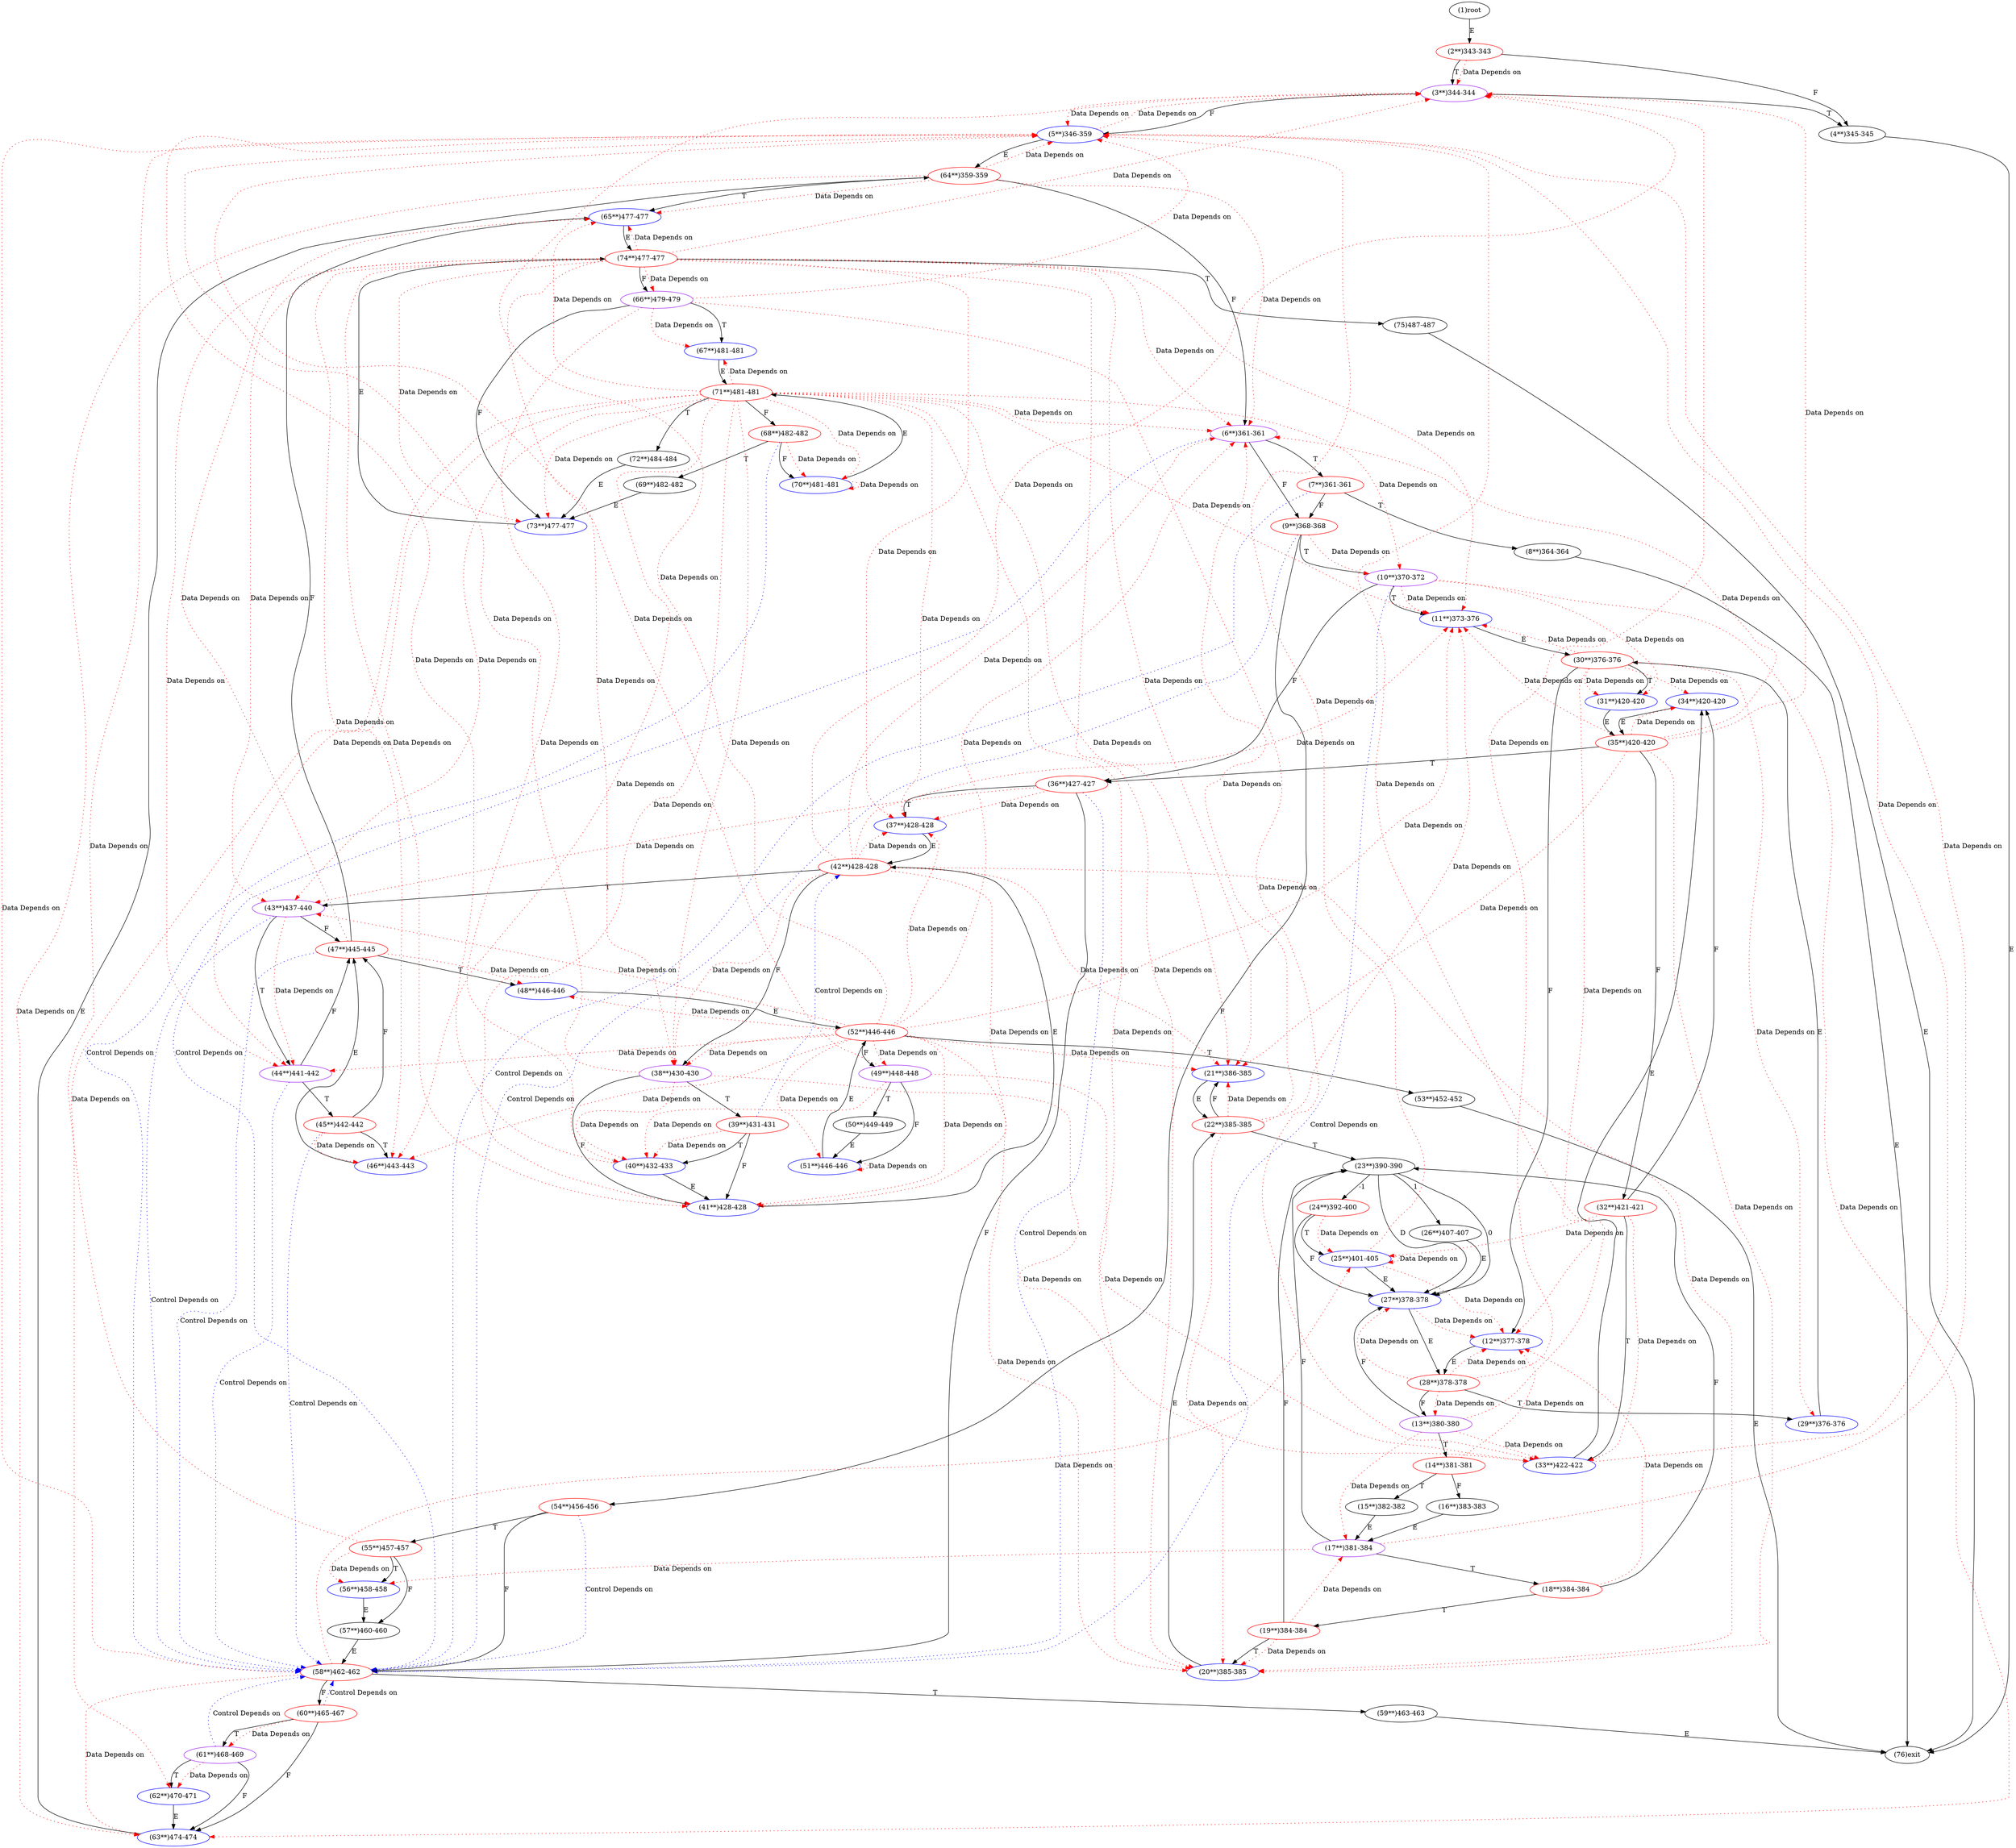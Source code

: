 digraph "" { 
1[ label="(1)root"];
2[ label="(2**)343-343",color=red];
3[ label="(3**)344-344",color=purple];
4[ label="(4**)345-345"];
5[ label="(5**)346-359",color=blue];
6[ label="(6**)361-361",color=purple];
7[ label="(7**)361-361",color=red];
8[ label="(8**)364-364"];
9[ label="(9**)368-368",color=red];
10[ label="(10**)370-372",color=purple];
11[ label="(11**)373-376",color=blue];
12[ label="(12**)377-378",color=blue];
13[ label="(13**)380-380",color=purple];
14[ label="(14**)381-381",color=red];
15[ label="(15**)382-382"];
17[ label="(17**)381-384",color=purple];
16[ label="(16**)383-383"];
19[ label="(19**)384-384",color=red];
18[ label="(18**)384-384",color=red];
21[ label="(21**)386-385",color=blue];
20[ label="(20**)385-385",color=blue];
23[ label="(23**)390-390"];
22[ label="(22**)385-385",color=red];
25[ label="(25**)401-405",color=blue];
24[ label="(24**)392-400",color=red];
27[ label="(27**)378-378",color=blue];
26[ label="(26**)407-407"];
29[ label="(29**)376-376",color=blue];
28[ label="(28**)378-378",color=red];
31[ label="(31**)420-420",color=blue];
30[ label="(30**)376-376",color=red];
34[ label="(34**)420-420",color=blue];
35[ label="(35**)420-420",color=red];
32[ label="(32**)421-421",color=red];
33[ label="(33**)422-422",color=blue];
38[ label="(38**)430-430",color=purple];
39[ label="(39**)431-431",color=red];
36[ label="(36**)427-427",color=red];
37[ label="(37**)428-428",color=blue];
42[ label="(42**)428-428",color=red];
43[ label="(43**)437-440",color=purple];
40[ label="(40**)432-433",color=blue];
41[ label="(41**)428-428",color=blue];
46[ label="(46**)443-443",color=blue];
47[ label="(47**)445-445",color=red];
44[ label="(44**)441-442",color=purple];
45[ label="(45**)442-442",color=red];
51[ label="(51**)446-446",color=blue];
50[ label="(50**)449-449"];
49[ label="(49**)448-448",color=purple];
48[ label="(48**)446-446",color=blue];
55[ label="(55**)457-457",color=red];
54[ label="(54**)456-456",color=red];
53[ label="(53**)452-452"];
52[ label="(52**)446-446",color=red];
59[ label="(59**)463-463"];
58[ label="(58**)462-462",color=red];
57[ label="(57**)460-460"];
56[ label="(56**)458-458",color=blue];
63[ label="(63**)474-474",color=blue];
62[ label="(62**)470-471",color=blue];
61[ label="(61**)468-469",color=purple];
60[ label="(60**)465-467",color=red];
68[ label="(68**)482-482",color=red];
69[ label="(69**)482-482"];
70[ label="(70**)481-481",color=blue];
71[ label="(71**)481-481",color=red];
64[ label="(64**)359-359",color=red];
65[ label="(65**)477-477",color=blue];
66[ label="(66**)479-479",color=purple];
67[ label="(67**)481-481",color=blue];
76[ label="(76)exit"];
72[ label="(72**)484-484"];
73[ label="(73**)477-477",color=blue];
74[ label="(74**)477-477",color=red];
75[ label="(75)487-487"];
1->2[ label="E"];
2->4[ label="F"];
2->3[ label="T"];
3->5[ label="F"];
3->4[ label="T"];
4->76[ label="E"];
5->64[ label="E"];
6->9[ label="F"];
6->7[ label="T"];
7->9[ label="F"];
7->8[ label="T"];
8->76[ label="E"];
9->54[ label="F"];
9->10[ label="T"];
10->36[ label="F"];
10->11[ label="T"];
11->30[ label="E"];
12->28[ label="E"];
13->27[ label="F"];
13->14[ label="T"];
14->16[ label="F"];
14->15[ label="T"];
15->17[ label="E"];
16->17[ label="E"];
17->23[ label="F"];
17->18[ label="T"];
18->23[ label="F"];
18->19[ label="T"];
19->23[ label="F"];
19->20[ label="T"];
20->22[ label="E"];
21->22[ label="E"];
22->21[ label="F"];
22->23[ label="T"];
23->24[ label="-1"];
23->27[ label="0"];
23->26[ label="1"];
23->27[ label="D"];
24->27[ label="F"];
24->25[ label="T"];
25->27[ label="E"];
26->27[ label="E"];
27->28[ label="E"];
28->13[ label="F"];
28->29[ label="T"];
29->30[ label="E"];
30->12[ label="F"];
30->31[ label="T"];
31->35[ label="E"];
32->34[ label="F"];
32->33[ label="T"];
33->34[ label="E"];
34->35[ label="E"];
35->32[ label="F"];
35->36[ label="T"];
36->58[ label="F"];
36->37[ label="T"];
37->42[ label="E"];
38->41[ label="F"];
38->39[ label="T"];
39->41[ label="F"];
39->40[ label="T"];
40->41[ label="E"];
41->42[ label="E"];
42->38[ label="F"];
42->43[ label="T"];
43->47[ label="F"];
43->44[ label="T"];
44->47[ label="F"];
44->45[ label="T"];
45->47[ label="F"];
45->46[ label="T"];
46->47[ label="E"];
47->65[ label="F"];
47->48[ label="T"];
48->52[ label="E"];
49->51[ label="F"];
49->50[ label="T"];
50->51[ label="E"];
51->52[ label="E"];
52->49[ label="F"];
52->53[ label="T"];
53->76[ label="E"];
54->58[ label="F"];
54->55[ label="T"];
55->57[ label="F"];
55->56[ label="T"];
56->57[ label="E"];
57->58[ label="E"];
58->60[ label="F"];
58->59[ label="T"];
59->76[ label="E"];
60->63[ label="F"];
60->61[ label="T"];
61->63[ label="F"];
61->62[ label="T"];
62->63[ label="E"];
63->64[ label="E"];
64->6[ label="F"];
64->65[ label="T"];
65->74[ label="E"];
66->73[ label="F"];
66->67[ label="T"];
67->71[ label="E"];
68->70[ label="F"];
68->69[ label="T"];
69->73[ label="E"];
70->71[ label="E"];
71->68[ label="F"];
71->72[ label="T"];
72->73[ label="E"];
73->74[ label="E"];
74->66[ label="F"];
74->75[ label="T"];
75->76[ label="E"];
2->3[ color="red" label="Data Depends on" style = dotted ];
3->5[ color="red" label="Data Depends on" style = dotted ];
5->3[ color="red" label="Data Depends on" style = dotted ];
6->58[ color="blue" label="Control Depends on" style = dotted ];
7->58[ color="blue" label="Control Depends on" style = dotted ];
9->58[ color="blue" label="Control Depends on" style = dotted ];
9->10[ color="red" label="Data Depends on" style = dotted ];
10->11[ color="red" label="Data Depends on" style = dotted ];
10->58[ color="blue" label="Control Depends on" style = dotted ];
10->31[ color="red" label="Data Depends on" style = dotted ];
10->63[ color="red" label="Data Depends on" style = dotted ];
13->5[ color="red" label="Data Depends on" style = dotted ];
13->17[ color="red" label="Data Depends on" style = dotted ];
13->33[ color="red" label="Data Depends on" style = dotted ];
14->12[ color="red" label="Data Depends on" style = dotted ];
17->5[ color="red" label="Data Depends on" style = dotted ];
17->56[ color="red" label="Data Depends on" style = dotted ];
19->17[ color="red" label="Data Depends on" style = dotted ];
19->20[ color="red" label="Data Depends on" style = dotted ];
18->12[ color="red" label="Data Depends on" style = dotted ];
22->6[ color="red" label="Data Depends on" style = dotted ];
22->20[ color="red" label="Data Depends on" style = dotted ];
22->21[ color="red" label="Data Depends on" style = dotted ];
22->11[ color="red" label="Data Depends on" style = dotted ];
25->25[ color="red" label="Data Depends on" style = dotted ];
25->12[ color="red" label="Data Depends on" style = dotted ];
25->5[ color="red" label="Data Depends on" style = dotted ];
24->25[ color="red" label="Data Depends on" style = dotted ];
27->12[ color="red" label="Data Depends on" style = dotted ];
28->13[ color="red" label="Data Depends on" style = dotted ];
28->12[ color="red" label="Data Depends on" style = dotted ];
28->27[ color="red" label="Data Depends on" style = dotted ];
28->3[ color="red" label="Data Depends on" style = dotted ];
30->31[ color="red" label="Data Depends on" style = dotted ];
30->29[ color="red" label="Data Depends on" style = dotted ];
30->12[ color="red" label="Data Depends on" style = dotted ];
30->11[ color="red" label="Data Depends on" style = dotted ];
30->34[ color="red" label="Data Depends on" style = dotted ];
35->34[ color="red" label="Data Depends on" style = dotted ];
35->3[ color="red" label="Data Depends on" style = dotted ];
35->20[ color="red" label="Data Depends on" style = dotted ];
35->21[ color="red" label="Data Depends on" style = dotted ];
35->6[ color="red" label="Data Depends on" style = dotted ];
35->11[ color="red" label="Data Depends on" style = dotted ];
32->33[ color="red" label="Data Depends on" style = dotted ];
32->25[ color="red" label="Data Depends on" style = dotted ];
33->5[ color="red" label="Data Depends on" style = dotted ];
38->5[ color="red" label="Data Depends on" style = dotted ];
38->33[ color="red" label="Data Depends on" style = dotted ];
38->40[ color="red" label="Data Depends on" style = dotted ];
39->42[ color="blue" label="Control Depends on" style = dotted ];
39->40[ color="red" label="Data Depends on" style = dotted ];
36->37[ color="red" label="Data Depends on" style = dotted ];
36->43[ color="red" label="Data Depends on" style = dotted ];
36->58[ color="blue" label="Control Depends on" style = dotted ];
42->41[ color="red" label="Data Depends on" style = dotted ];
42->11[ color="red" label="Data Depends on" style = dotted ];
42->3[ color="red" label="Data Depends on" style = dotted ];
42->21[ color="red" label="Data Depends on" style = dotted ];
42->38[ color="red" label="Data Depends on" style = dotted ];
42->20[ color="red" label="Data Depends on" style = dotted ];
42->6[ color="red" label="Data Depends on" style = dotted ];
42->37[ color="red" label="Data Depends on" style = dotted ];
43->58[ color="blue" label="Control Depends on" style = dotted ];
43->44[ color="red" label="Data Depends on" style = dotted ];
40->5[ color="red" label="Data Depends on" style = dotted ];
47->58[ color="blue" label="Control Depends on" style = dotted ];
47->65[ color="red" label="Data Depends on" style = dotted ];
47->48[ color="red" label="Data Depends on" style = dotted ];
44->58[ color="blue" label="Control Depends on" style = dotted ];
45->46[ color="red" label="Data Depends on" style = dotted ];
45->58[ color="blue" label="Control Depends on" style = dotted ];
51->51[ color="red" label="Data Depends on" style = dotted ];
49->33[ color="red" label="Data Depends on" style = dotted ];
49->5[ color="red" label="Data Depends on" style = dotted ];
49->40[ color="red" label="Data Depends on" style = dotted ];
55->5[ color="red" label="Data Depends on" style = dotted ];
55->56[ color="red" label="Data Depends on" style = dotted ];
54->58[ color="blue" label="Control Depends on" style = dotted ];
52->37[ color="red" label="Data Depends on" style = dotted ];
52->6[ color="red" label="Data Depends on" style = dotted ];
52->20[ color="red" label="Data Depends on" style = dotted ];
52->21[ color="red" label="Data Depends on" style = dotted ];
52->38[ color="red" label="Data Depends on" style = dotted ];
52->3[ color="red" label="Data Depends on" style = dotted ];
52->48[ color="red" label="Data Depends on" style = dotted ];
52->49[ color="red" label="Data Depends on" style = dotted ];
52->51[ color="red" label="Data Depends on" style = dotted ];
52->44[ color="red" label="Data Depends on" style = dotted ];
52->46[ color="red" label="Data Depends on" style = dotted ];
52->11[ color="red" label="Data Depends on" style = dotted ];
52->41[ color="red" label="Data Depends on" style = dotted ];
52->43[ color="red" label="Data Depends on" style = dotted ];
58->25[ color="red" label="Data Depends on" style = dotted ];
58->63[ color="red" label="Data Depends on" style = dotted ];
58->5[ color="red" label="Data Depends on" style = dotted ];
61->62[ color="red" label="Data Depends on" style = dotted ];
61->58[ color="blue" label="Control Depends on" style = dotted ];
60->61[ color="red" label="Data Depends on" style = dotted ];
60->58[ color="blue" label="Control Depends on" style = dotted ];
68->70[ color="red" label="Data Depends on" style = dotted ];
68->58[ color="blue" label="Control Depends on" style = dotted ];
70->70[ color="red" label="Data Depends on" style = dotted ];
71->70[ color="red" label="Data Depends on" style = dotted ];
71->37[ color="red" label="Data Depends on" style = dotted ];
71->67[ color="red" label="Data Depends on" style = dotted ];
71->6[ color="red" label="Data Depends on" style = dotted ];
71->65[ color="red" label="Data Depends on" style = dotted ];
71->38[ color="red" label="Data Depends on" style = dotted ];
71->41[ color="red" label="Data Depends on" style = dotted ];
71->11[ color="red" label="Data Depends on" style = dotted ];
71->10[ color="red" label="Data Depends on" style = dotted ];
71->43[ color="red" label="Data Depends on" style = dotted ];
71->44[ color="red" label="Data Depends on" style = dotted ];
71->73[ color="red" label="Data Depends on" style = dotted ];
71->46[ color="red" label="Data Depends on" style = dotted ];
71->20[ color="red" label="Data Depends on" style = dotted ];
71->21[ color="red" label="Data Depends on" style = dotted ];
71->62[ color="red" label="Data Depends on" style = dotted ];
64->65[ color="red" label="Data Depends on" style = dotted ];
64->5[ color="red" label="Data Depends on" style = dotted ];
64->6[ color="red" label="Data Depends on" style = dotted ];
64->63[ color="red" label="Data Depends on" style = dotted ];
66->67[ color="red" label="Data Depends on" style = dotted ];
66->5[ color="red" label="Data Depends on" style = dotted ];
66->33[ color="red" label="Data Depends on" style = dotted ];
66->40[ color="red" label="Data Depends on" style = dotted ];
74->44[ color="red" label="Data Depends on" style = dotted ];
74->46[ color="red" label="Data Depends on" style = dotted ];
74->73[ color="red" label="Data Depends on" style = dotted ];
74->41[ color="red" label="Data Depends on" style = dotted ];
74->11[ color="red" label="Data Depends on" style = dotted ];
74->43[ color="red" label="Data Depends on" style = dotted ];
74->6[ color="red" label="Data Depends on" style = dotted ];
74->66[ color="red" label="Data Depends on" style = dotted ];
74->37[ color="red" label="Data Depends on" style = dotted ];
74->38[ color="red" label="Data Depends on" style = dotted ];
74->65[ color="red" label="Data Depends on" style = dotted ];
74->3[ color="red" label="Data Depends on" style = dotted ];
74->21[ color="red" label="Data Depends on" style = dotted ];
74->20[ color="red" label="Data Depends on" style = dotted ];
}
